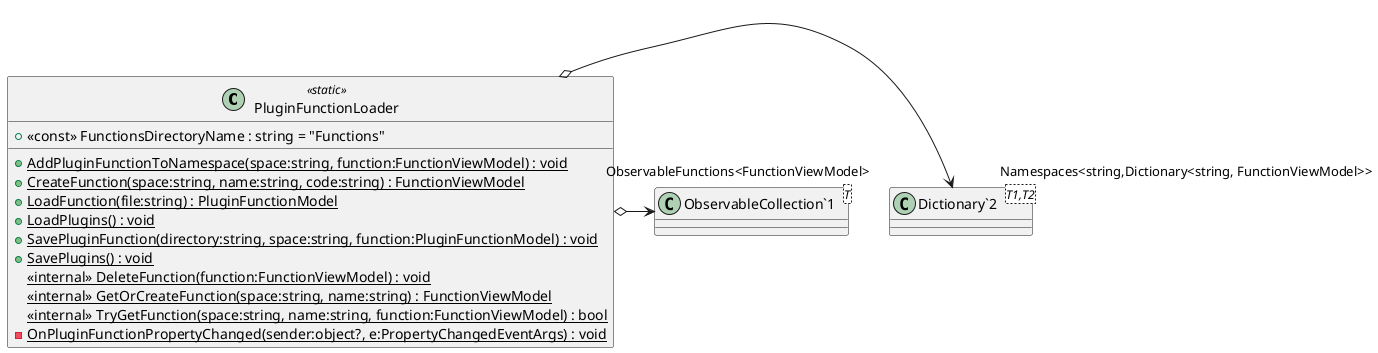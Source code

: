 @startuml
class PluginFunctionLoader <<static>> {
    + <<const>> FunctionsDirectoryName : string = "Functions"
    + {static} AddPluginFunctionToNamespace(space:string, function:FunctionViewModel) : void
    + {static} CreateFunction(space:string, name:string, code:string) : FunctionViewModel
    + {static} LoadFunction(file:string) : PluginFunctionModel
    + {static} LoadPlugins() : void
    + {static} SavePluginFunction(directory:string, space:string, function:PluginFunctionModel) : void
    + {static} SavePlugins() : void
    <<internal>> {static} DeleteFunction(function:FunctionViewModel) : void
    <<internal>> {static} GetOrCreateFunction(space:string, name:string) : FunctionViewModel
    <<internal>> {static} TryGetFunction(space:string, name:string, function:FunctionViewModel) : bool
    - {static} OnPluginFunctionPropertyChanged(sender:object?, e:PropertyChangedEventArgs) : void
}
class "Dictionary`2"<T1,T2> {
}
class "ObservableCollection`1"<T> {
}
PluginFunctionLoader o-> "Namespaces<string,Dictionary<string, FunctionViewModel>>" "Dictionary`2"
PluginFunctionLoader o-> "ObservableFunctions<FunctionViewModel>" "ObservableCollection`1"
@enduml
